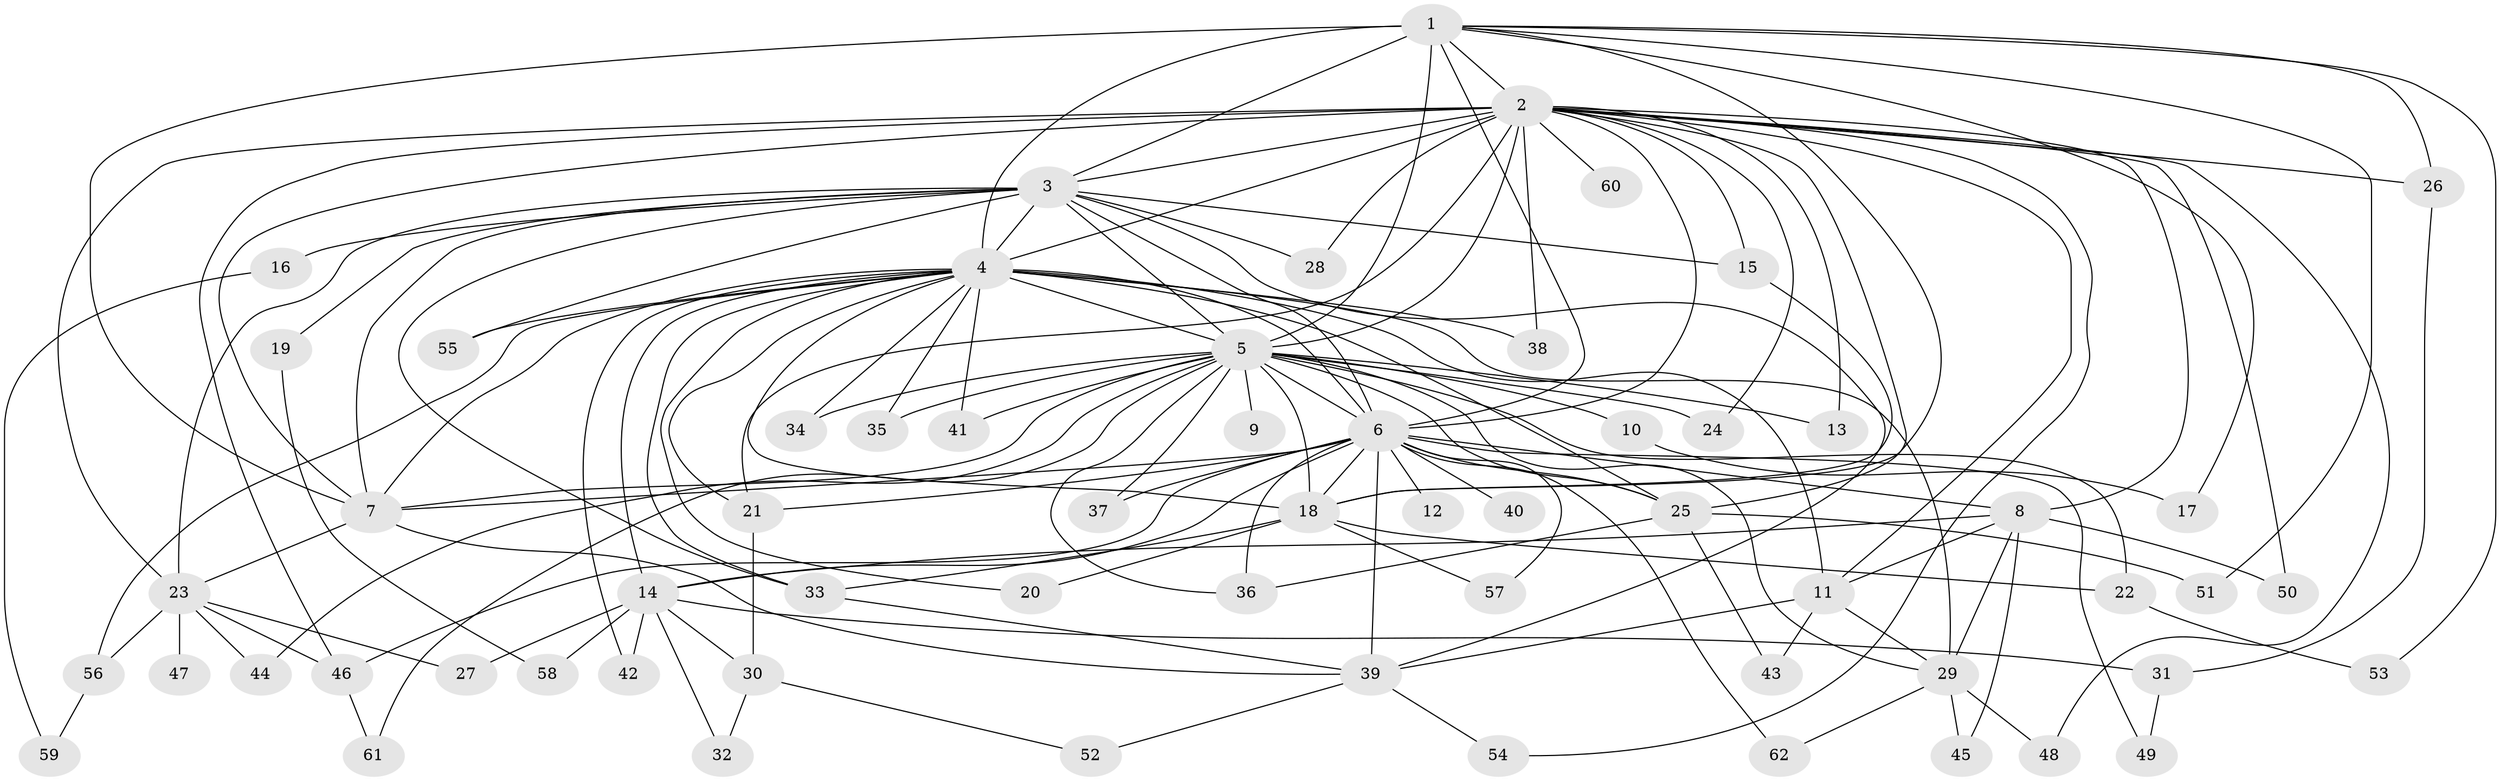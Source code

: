 // original degree distribution, {16: 0.019417475728155338, 26: 0.019417475728155338, 20: 0.019417475728155338, 19: 0.009708737864077669, 17: 0.019417475728155338, 22: 0.009708737864077669, 2: 0.5436893203883495, 7: 0.02912621359223301, 3: 0.1650485436893204, 9: 0.009708737864077669, 4: 0.10679611650485436, 5: 0.038834951456310676, 6: 0.009708737864077669}
// Generated by graph-tools (version 1.1) at 2025/49/03/04/25 22:49:45]
// undirected, 62 vertices, 140 edges
graph export_dot {
  node [color=gray90,style=filled];
  1;
  2;
  3;
  4;
  5;
  6;
  7;
  8;
  9;
  10;
  11;
  12;
  13;
  14;
  15;
  16;
  17;
  18;
  19;
  20;
  21;
  22;
  23;
  24;
  25;
  26;
  27;
  28;
  29;
  30;
  31;
  32;
  33;
  34;
  35;
  36;
  37;
  38;
  39;
  40;
  41;
  42;
  43;
  44;
  45;
  46;
  47;
  48;
  49;
  50;
  51;
  52;
  53;
  54;
  55;
  56;
  57;
  58;
  59;
  60;
  61;
  62;
  1 -- 2 [weight=2.0];
  1 -- 3 [weight=1.0];
  1 -- 4 [weight=3.0];
  1 -- 5 [weight=2.0];
  1 -- 6 [weight=1.0];
  1 -- 7 [weight=2.0];
  1 -- 17 [weight=1.0];
  1 -- 18 [weight=1.0];
  1 -- 26 [weight=1.0];
  1 -- 51 [weight=1.0];
  1 -- 53 [weight=1.0];
  2 -- 3 [weight=2.0];
  2 -- 4 [weight=4.0];
  2 -- 5 [weight=5.0];
  2 -- 6 [weight=2.0];
  2 -- 7 [weight=2.0];
  2 -- 8 [weight=1.0];
  2 -- 11 [weight=3.0];
  2 -- 13 [weight=1.0];
  2 -- 15 [weight=2.0];
  2 -- 21 [weight=1.0];
  2 -- 23 [weight=2.0];
  2 -- 24 [weight=1.0];
  2 -- 25 [weight=1.0];
  2 -- 26 [weight=1.0];
  2 -- 28 [weight=1.0];
  2 -- 38 [weight=1.0];
  2 -- 46 [weight=1.0];
  2 -- 48 [weight=1.0];
  2 -- 50 [weight=1.0];
  2 -- 54 [weight=1.0];
  2 -- 60 [weight=1.0];
  3 -- 4 [weight=3.0];
  3 -- 5 [weight=2.0];
  3 -- 6 [weight=1.0];
  3 -- 7 [weight=1.0];
  3 -- 15 [weight=1.0];
  3 -- 16 [weight=1.0];
  3 -- 19 [weight=1.0];
  3 -- 23 [weight=1.0];
  3 -- 28 [weight=1.0];
  3 -- 33 [weight=1.0];
  3 -- 39 [weight=1.0];
  3 -- 55 [weight=1.0];
  4 -- 5 [weight=4.0];
  4 -- 6 [weight=2.0];
  4 -- 7 [weight=2.0];
  4 -- 11 [weight=1.0];
  4 -- 14 [weight=1.0];
  4 -- 18 [weight=1.0];
  4 -- 20 [weight=1.0];
  4 -- 21 [weight=1.0];
  4 -- 25 [weight=1.0];
  4 -- 29 [weight=1.0];
  4 -- 33 [weight=2.0];
  4 -- 34 [weight=1.0];
  4 -- 35 [weight=2.0];
  4 -- 38 [weight=1.0];
  4 -- 41 [weight=1.0];
  4 -- 42 [weight=1.0];
  4 -- 55 [weight=1.0];
  4 -- 56 [weight=1.0];
  5 -- 6 [weight=5.0];
  5 -- 7 [weight=2.0];
  5 -- 9 [weight=2.0];
  5 -- 10 [weight=1.0];
  5 -- 13 [weight=1.0];
  5 -- 18 [weight=1.0];
  5 -- 22 [weight=2.0];
  5 -- 24 [weight=2.0];
  5 -- 25 [weight=1.0];
  5 -- 29 [weight=1.0];
  5 -- 34 [weight=1.0];
  5 -- 35 [weight=1.0];
  5 -- 36 [weight=1.0];
  5 -- 37 [weight=1.0];
  5 -- 41 [weight=1.0];
  5 -- 44 [weight=1.0];
  5 -- 61 [weight=1.0];
  6 -- 7 [weight=11.0];
  6 -- 8 [weight=1.0];
  6 -- 12 [weight=1.0];
  6 -- 14 [weight=1.0];
  6 -- 18 [weight=2.0];
  6 -- 21 [weight=1.0];
  6 -- 25 [weight=1.0];
  6 -- 36 [weight=1.0];
  6 -- 37 [weight=1.0];
  6 -- 39 [weight=1.0];
  6 -- 40 [weight=2.0];
  6 -- 46 [weight=1.0];
  6 -- 49 [weight=1.0];
  6 -- 57 [weight=1.0];
  6 -- 62 [weight=1.0];
  7 -- 23 [weight=1.0];
  7 -- 39 [weight=1.0];
  8 -- 11 [weight=1.0];
  8 -- 14 [weight=1.0];
  8 -- 29 [weight=1.0];
  8 -- 45 [weight=1.0];
  8 -- 50 [weight=1.0];
  10 -- 17 [weight=1.0];
  11 -- 29 [weight=1.0];
  11 -- 39 [weight=1.0];
  11 -- 43 [weight=1.0];
  14 -- 27 [weight=1.0];
  14 -- 30 [weight=1.0];
  14 -- 31 [weight=1.0];
  14 -- 32 [weight=1.0];
  14 -- 42 [weight=1.0];
  14 -- 58 [weight=1.0];
  15 -- 18 [weight=1.0];
  16 -- 59 [weight=1.0];
  18 -- 20 [weight=1.0];
  18 -- 22 [weight=1.0];
  18 -- 33 [weight=1.0];
  18 -- 57 [weight=1.0];
  19 -- 58 [weight=1.0];
  21 -- 30 [weight=1.0];
  22 -- 53 [weight=1.0];
  23 -- 27 [weight=1.0];
  23 -- 44 [weight=1.0];
  23 -- 46 [weight=1.0];
  23 -- 47 [weight=2.0];
  23 -- 56 [weight=1.0];
  25 -- 36 [weight=1.0];
  25 -- 43 [weight=1.0];
  25 -- 51 [weight=1.0];
  26 -- 31 [weight=1.0];
  29 -- 45 [weight=1.0];
  29 -- 48 [weight=1.0];
  29 -- 62 [weight=1.0];
  30 -- 32 [weight=1.0];
  30 -- 52 [weight=1.0];
  31 -- 49 [weight=1.0];
  33 -- 39 [weight=1.0];
  39 -- 52 [weight=1.0];
  39 -- 54 [weight=1.0];
  46 -- 61 [weight=1.0];
  56 -- 59 [weight=1.0];
}
